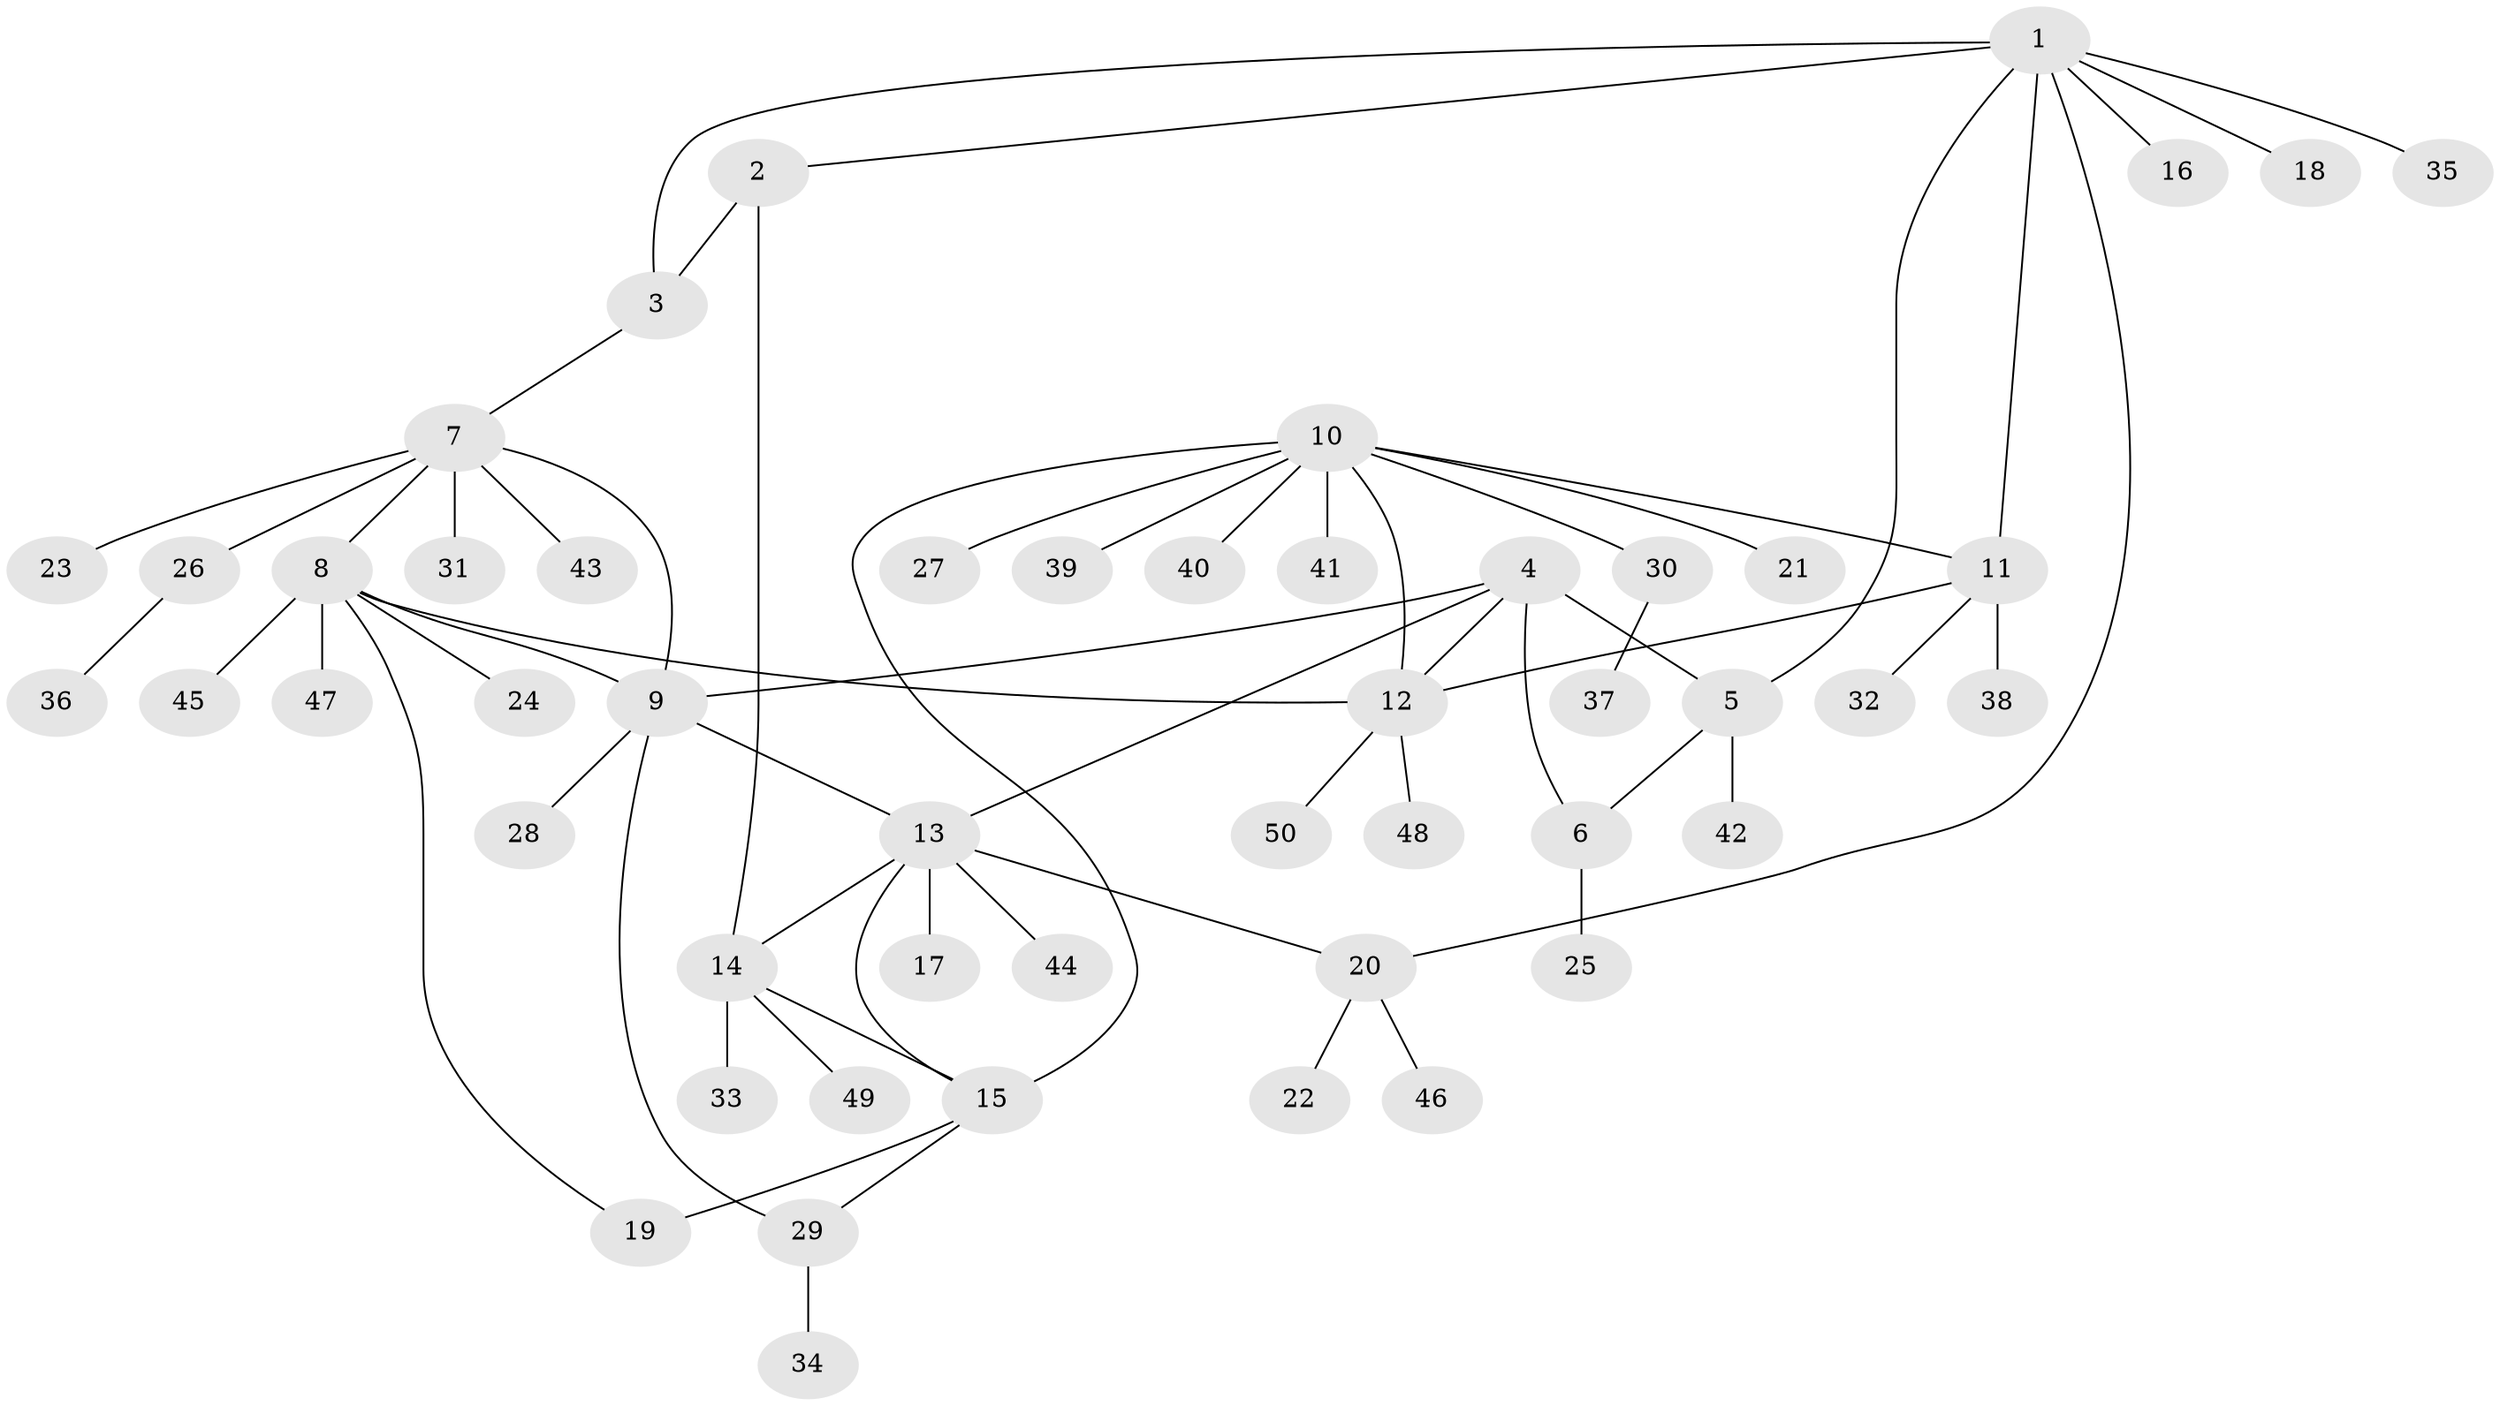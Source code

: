 // original degree distribution, {9: 0.014285714285714285, 3: 0.02857142857142857, 4: 0.04285714285714286, 5: 0.05714285714285714, 8: 0.04285714285714286, 7: 0.02857142857142857, 10: 0.014285714285714285, 6: 0.02857142857142857, 1: 0.6428571428571429, 2: 0.1}
// Generated by graph-tools (version 1.1) at 2025/52/03/04/25 22:52:15]
// undirected, 50 vertices, 63 edges
graph export_dot {
  node [color=gray90,style=filled];
  1;
  2;
  3;
  4;
  5;
  6;
  7;
  8;
  9;
  10;
  11;
  12;
  13;
  14;
  15;
  16;
  17;
  18;
  19;
  20;
  21;
  22;
  23;
  24;
  25;
  26;
  27;
  28;
  29;
  30;
  31;
  32;
  33;
  34;
  35;
  36;
  37;
  38;
  39;
  40;
  41;
  42;
  43;
  44;
  45;
  46;
  47;
  48;
  49;
  50;
  1 -- 2 [weight=1.0];
  1 -- 3 [weight=1.0];
  1 -- 5 [weight=1.0];
  1 -- 11 [weight=1.0];
  1 -- 16 [weight=1.0];
  1 -- 18 [weight=1.0];
  1 -- 20 [weight=1.0];
  1 -- 35 [weight=1.0];
  2 -- 3 [weight=1.0];
  2 -- 14 [weight=1.0];
  3 -- 7 [weight=1.0];
  4 -- 5 [weight=1.0];
  4 -- 6 [weight=1.0];
  4 -- 9 [weight=1.0];
  4 -- 12 [weight=1.0];
  4 -- 13 [weight=1.0];
  5 -- 6 [weight=1.0];
  5 -- 42 [weight=1.0];
  6 -- 25 [weight=1.0];
  7 -- 8 [weight=1.0];
  7 -- 9 [weight=1.0];
  7 -- 23 [weight=1.0];
  7 -- 26 [weight=1.0];
  7 -- 31 [weight=1.0];
  7 -- 43 [weight=1.0];
  8 -- 9 [weight=1.0];
  8 -- 12 [weight=1.0];
  8 -- 19 [weight=1.0];
  8 -- 24 [weight=1.0];
  8 -- 45 [weight=1.0];
  8 -- 47 [weight=1.0];
  9 -- 13 [weight=1.0];
  9 -- 28 [weight=1.0];
  9 -- 29 [weight=1.0];
  10 -- 11 [weight=1.0];
  10 -- 12 [weight=1.0];
  10 -- 15 [weight=1.0];
  10 -- 21 [weight=1.0];
  10 -- 27 [weight=1.0];
  10 -- 30 [weight=1.0];
  10 -- 39 [weight=1.0];
  10 -- 40 [weight=1.0];
  10 -- 41 [weight=1.0];
  11 -- 12 [weight=1.0];
  11 -- 32 [weight=1.0];
  11 -- 38 [weight=1.0];
  12 -- 48 [weight=1.0];
  12 -- 50 [weight=1.0];
  13 -- 14 [weight=1.0];
  13 -- 15 [weight=1.0];
  13 -- 17 [weight=1.0];
  13 -- 20 [weight=1.0];
  13 -- 44 [weight=1.0];
  14 -- 15 [weight=1.0];
  14 -- 33 [weight=1.0];
  14 -- 49 [weight=1.0];
  15 -- 19 [weight=1.0];
  15 -- 29 [weight=1.0];
  20 -- 22 [weight=1.0];
  20 -- 46 [weight=1.0];
  26 -- 36 [weight=1.0];
  29 -- 34 [weight=1.0];
  30 -- 37 [weight=1.0];
}
